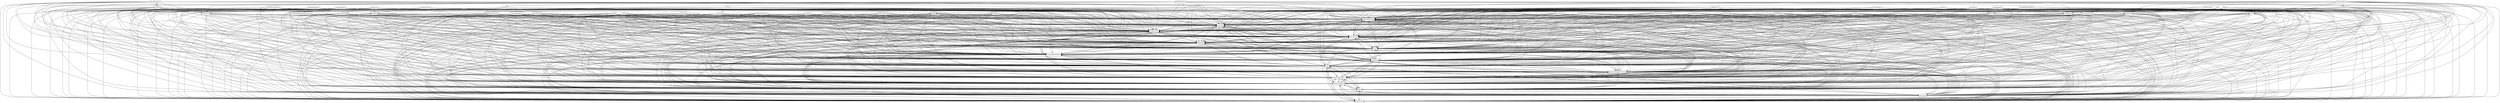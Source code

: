 digraph{
graph [rankdir=TB];
node [shape=box];
edge [arrowhead=normal];
0[label="Front",]
1[label="ClimateControl",]
2[label="Petrol",]
3[label="RainSensors",]
4[label="Halogen",]
5[label="Cushion",]
6[label="LeatherWrapped",]
7[label="Differential",]
8[label="HeadandTailLamps",]
9[label="GearKnob",]
10[label="SideMirrors",]
11[label="Music",]
12[label="FrontPassengerSide",]
13[label="RearSpoiler",]
14[label="OneFourPetrol",]
15[label="SixSpeedAutomatic",]
16[label="ArmRest",]
17[label="RearWheelDrive",]
18[label="Front_Zero",]
19[label="EngineImmobilizer",]
20[label="Body",]
21[label="Turbocharger",]
22[label="AllWheelDrive",]
23[label="CentralwithRemoteKeylessEntry",]
24[label="TwoZeroDiesel",]
25[label="NotchBack",]
26[label="Coupe",]
27[label="HatchBack",]
28[label="WindshieldWipers",]
29[label="WoodFinished",]
30[label="EngineConfiguration_s",]
31[label="Aspiration",]
32[label="FiveSpeedManual",]
33[label="ElectricSunroof",]
34[label="FrontDriverSide",]
35[label="Central",]
36[label="VehicleLockingandUnlocking",]
37[label="Leather",]
38[label="GlassHolder",]
39[label="Black",]
40[label="Seats",]
41[label="Dashboard",]
42[label="FrontandRearBumpers",]
43[label="Rear",]
44[label="Car",]
45[label="EngineFuel",]
46[label="Normal",]
47[label="CushionwithSeatCovers",]
48[label="Rear_One",]
49[label="OneSixPetrol",]
50[label="Transmission",]
51[label="Manual",]
52[label="TwoDINMPThreePlayer",]
53[label="TypeQ",]
54[label="FrontWheelDrive",]
55[label="TypeP",]
56[label="Rear_Zero",]
57[label="BodyColoured",]
58[label="Automatic",]
59[label="Supercharger",]
60[label="Electric",]
61[label="AutomatedFrontandRear",]
62[label="Xenon",]
63[label="TypeD",]
64[label="SixCDChanger",]
65[label="Configuration_",]
66[label="TypeB",]
67[label="OneEightDiesel",]
68[label="TypeC",]
69[label="TypeA",]
70[label="Diesel",]
71[label="Manual_Zero",]
0->8[label="",]
0->9[label="",]
0->10[label="",]
0->18[label="",]
0->20[label="",]
0->28[label="",]
0->30[label="",]
0->36[label="",]
0->38[label="",]
0->40[label="",]
0->41[label="",]
0->42[label="",]
0->44[label="",]
0->45[label="",]
0->50[label="",]
0->65[label="",]
1->8[label="",]
1->9[label="",]
1->10[label="",]
1->18[label="",]
1->20[label="",]
1->28[label="",]
1->30[label="",]
1->36[label="",]
1->40[label="",]
1->41[label="",]
1->42[label="",]
1->44[label="",]
1->45[label="",]
1->50[label="",]
1->65[label="",]
2->8[label="",]
2->9[label="",]
2->10[label="",]
2->18[label="",]
2->20[label="",]
2->28[label="",]
2->30[label="",]
2->36[label="",]
2->40[label="",]
2->41[label="",]
2->42[label="",]
2->44[label="",]
2->45[label="",]
2->50[label="",]
2->65[label="",]
3->8[label="",]
3->9[label="",]
3->10[label="",]
3->18[label="",]
3->20[label="",]
3->28[label="",]
3->30[label="",]
3->36[label="",]
3->40[label="",]
3->41[label="",]
3->42[label="",]
3->44[label="",]
3->45[label="",]
3->50[label="",]
3->61[label="",]
3->65[label="",]
4->8[label="",]
4->9[label="",]
4->10[label="",]
4->18[label="",]
4->20[label="",]
4->28[label="",]
4->30[label="",]
4->36[label="",]
4->40[label="",]
4->41[label="",]
4->42[label="",]
4->44[label="",]
4->45[label="",]
4->50[label="",]
4->65[label="",]
5->8[label="",]
5->9[label="",]
5->10[label="",]
5->18[label="",]
5->20[label="",]
5->28[label="",]
5->30[label="",]
5->36[label="",]
5->40[label="",]
5->41[label="",]
5->42[label="",]
5->44[label="",]
5->45[label="",]
5->50[label="",]
5->65[label="",]
6->8[label="",]
6->9[label="",]
6->10[label="",]
6->18[label="",]
6->20[label="",]
6->28[label="",]
6->30[label="",]
6->36[label="",]
6->40[label="",]
6->41[label="",]
6->42[label="",]
6->44[label="",]
6->45[label="",]
6->50[label="",]
6->65[label="",]
7->8[label="",]
7->9[label="",]
7->10[label="",]
7->18[label="",]
7->20[label="",]
7->28[label="",]
7->30[label="",]
7->36[label="",]
7->40[label="",]
7->41[label="",]
7->42[label="",]
7->44[label="",]
7->45[label="",]
7->50[label="",]
7->65[label="",]
8->9[label="",]
8->10[label="",]
8->18[label="",]
8->20[label="",]
8->28[label="",]
8->30[label="",]
8->36[label="",]
8->40[label="",]
8->41[label="",]
8->42[label="",]
8->44[label="",]
8->45[label="",]
8->50[label="",]
8->65[label="",]
9->8[label="",]
9->10[label="",]
9->18[label="",]
9->20[label="",]
9->28[label="",]
9->30[label="",]
9->36[label="",]
9->40[label="",]
9->41[label="",]
9->42[label="",]
9->44[label="",]
9->45[label="",]
9->50[label="",]
9->65[label="",]
10->8[label="",]
10->9[label="",]
10->18[label="",]
10->20[label="",]
10->28[label="",]
10->30[label="",]
10->36[label="",]
10->40[label="",]
10->41[label="",]
10->42[label="",]
10->44[label="",]
10->45[label="",]
10->50[label="",]
10->65[label="",]
11->8[label="",]
11->9[label="",]
11->10[label="",]
11->18[label="",]
11->20[label="",]
11->28[label="",]
11->30[label="",]
11->36[label="",]
11->40[label="",]
11->41[label="",]
11->42[label="",]
11->44[label="",]
11->45[label="",]
11->50[label="",]
11->65[label="",]
12->8[label="",]
12->9[label="",]
12->10[label="",]
12->16[label="",]
12->18[label="",]
12->20[label="",]
12->28[label="",]
12->30[label="",]
12->36[label="",]
12->40[label="",]
12->41[label="",]
12->42[label="",]
12->44[label="",]
12->45[label="",]
12->50[label="",]
12->65[label="",]
13->8[label="",]
13->9[label="",]
13->10[label="",]
13->18[label="",]
13->20[label="",]
13->28[label="",]
13->30[label="",]
13->36[label="",]
13->40[label="",]
13->41[label="",]
13->42[label="",]
13->44[label="",]
13->45[label="",]
13->50[label="",]
13->65[label="",]
14->2[label="",]
14->8[label="",]
14->9[label="",]
14->10[label="",]
14->18[label="",]
14->20[label="",]
14->28[label="",]
14->30[label="",]
14->36[label="",]
14->40[label="",]
14->41[label="",]
14->42[label="",]
14->44[label="",]
14->45[label="",]
14->50[label="",]
14->65[label="",]
15->8[label="",]
15->9[label="",]
15->10[label="",]
15->18[label="",]
15->20[label="",]
15->28[label="",]
15->30[label="",]
15->36[label="",]
15->40[label="",]
15->41[label="",]
15->42[label="",]
15->44[label="",]
15->45[label="",]
15->50[label="",]
15->65[label="",]
16->8[label="",]
16->9[label="",]
16->10[label="",]
16->18[label="",]
16->20[label="",]
16->28[label="",]
16->30[label="",]
16->36[label="",]
16->40[label="",]
16->41[label="",]
16->42[label="",]
16->44[label="",]
16->45[label="",]
16->50[label="",]
16->65[label="",]
17->7[label="",]
17->8[label="",]
17->9[label="",]
17->10[label="",]
17->18[label="",]
17->20[label="",]
17->28[label="",]
17->30[label="",]
17->36[label="",]
17->40[label="",]
17->41[label="",]
17->42[label="",]
17->44[label="",]
17->45[label="",]
17->50[label="",]
17->55[label="",]
17->65[label="",]
18->8[label="",]
18->9[label="",]
18->10[label="",]
18->20[label="",]
18->28[label="",]
18->30[label="",]
18->36[label="",]
18->40[label="",]
18->41[label="",]
18->42[label="",]
18->44[label="",]
18->45[label="",]
18->50[label="",]
18->65[label="",]
19->8[label="",]
19->9[label="",]
19->10[label="",]
19->18[label="",]
19->20[label="",]
19->23[label="",]
19->28[label="",]
19->30[label="",]
19->36[label="",]
19->40[label="",]
19->41[label="",]
19->42[label="",]
19->44[label="",]
19->45[label="",]
19->50[label="",]
19->65[label="",]
20->8[label="",]
20->9[label="",]
20->10[label="",]
20->18[label="",]
20->28[label="",]
20->30[label="",]
20->36[label="",]
20->40[label="",]
20->41[label="",]
20->42[label="",]
20->44[label="",]
20->45[label="",]
20->50[label="",]
20->65[label="",]
21->8[label="",]
21->9[label="",]
21->10[label="",]
21->18[label="",]
21->20[label="",]
21->28[label="",]
21->30[label="",]
21->31[label="",]
21->36[label="",]
21->40[label="",]
21->41[label="",]
21->42[label="",]
21->44[label="",]
21->45[label="",]
21->50[label="",]
21->65[label="",]
21->70[label="",]
22->7[label="",]
22->8[label="",]
22->9[label="",]
22->10[label="",]
22->18[label="",]
22->20[label="",]
22->28[label="",]
22->30[label="",]
22->36[label="",]
22->40[label="",]
22->41[label="",]
22->42[label="",]
22->44[label="",]
22->45[label="",]
22->50[label="",]
22->53[label="",]
22->65[label="",]
23->8[label="",]
23->9[label="",]
23->10[label="",]
23->18[label="",]
23->20[label="",]
23->28[label="",]
23->30[label="",]
23->36[label="",]
23->40[label="",]
23->41[label="",]
23->42[label="",]
23->44[label="",]
23->45[label="",]
23->50[label="",]
23->65[label="",]
24->8[label="",]
24->9[label="",]
24->10[label="",]
24->18[label="",]
24->20[label="",]
24->28[label="",]
24->30[label="",]
24->36[label="",]
24->40[label="",]
24->41[label="",]
24->42[label="",]
24->44[label="",]
24->45[label="",]
24->50[label="",]
24->65[label="",]
24->70[label="",]
25->8[label="",]
25->9[label="",]
25->10[label="",]
25->18[label="",]
25->20[label="",]
25->28[label="",]
25->30[label="",]
25->36[label="",]
25->40[label="",]
25->41[label="",]
25->42[label="",]
25->44[label="",]
25->45[label="",]
25->50[label="",]
25->65[label="",]
26->8[label="",]
26->9[label="",]
26->10[label="",]
26->18[label="",]
26->20[label="",]
26->28[label="",]
26->30[label="",]
26->36[label="",]
26->40[label="",]
26->41[label="",]
26->42[label="",]
26->44[label="",]
26->45[label="",]
26->50[label="",]
26->65[label="",]
27->8[label="",]
27->9[label="",]
27->10[label="",]
27->18[label="",]
27->20[label="",]
27->28[label="",]
27->30[label="",]
27->36[label="",]
27->40[label="",]
27->41[label="",]
27->42[label="",]
27->44[label="",]
27->45[label="",]
27->50[label="",]
27->65[label="",]
28->8[label="",]
28->9[label="",]
28->10[label="",]
28->18[label="",]
28->20[label="",]
28->30[label="",]
28->36[label="",]
28->40[label="",]
28->41[label="",]
28->42[label="",]
28->44[label="",]
28->45[label="",]
28->50[label="",]
28->65[label="",]
29->8[label="",]
29->9[label="",]
29->10[label="",]
29->18[label="",]
29->20[label="",]
29->28[label="",]
29->30[label="",]
29->36[label="",]
29->40[label="",]
29->41[label="",]
29->42[label="",]
29->44[label="",]
29->45[label="",]
29->50[label="",]
29->65[label="",]
30->8[label="",]
30->9[label="",]
30->10[label="",]
30->18[label="",]
30->20[label="",]
30->28[label="",]
30->36[label="",]
30->40[label="",]
30->41[label="",]
30->42[label="",]
30->44[label="",]
30->45[label="",]
30->50[label="",]
30->65[label="",]
31->8[label="",]
31->9[label="",]
31->10[label="",]
31->18[label="",]
31->20[label="",]
31->28[label="",]
31->30[label="",]
31->36[label="",]
31->40[label="",]
31->41[label="",]
31->42[label="",]
31->44[label="",]
31->45[label="",]
31->50[label="",]
31->65[label="",]
32->8[label="",]
32->9[label="",]
32->10[label="",]
32->18[label="",]
32->20[label="",]
32->28[label="",]
32->30[label="",]
32->36[label="",]
32->40[label="",]
32->41[label="",]
32->42[label="",]
32->44[label="",]
32->45[label="",]
32->50[label="",]
32->65[label="",]
33->8[label="",]
33->9[label="",]
33->10[label="",]
33->18[label="",]
33->20[label="",]
33->28[label="",]
33->30[label="",]
33->36[label="",]
33->40[label="",]
33->41[label="",]
33->42[label="",]
33->44[label="",]
33->45[label="",]
33->50[label="",]
33->65[label="",]
34->8[label="",]
34->9[label="",]
34->10[label="",]
34->16[label="",]
34->18[label="",]
34->20[label="",]
34->28[label="",]
34->30[label="",]
34->36[label="",]
34->40[label="",]
34->41[label="",]
34->42[label="",]
34->44[label="",]
34->45[label="",]
34->50[label="",]
34->65[label="",]
35->8[label="",]
35->9[label="",]
35->10[label="",]
35->18[label="",]
35->20[label="",]
35->28[label="",]
35->30[label="",]
35->36[label="",]
35->40[label="",]
35->41[label="",]
35->42[label="",]
35->44[label="",]
35->45[label="",]
35->50[label="",]
35->65[label="",]
36->8[label="",]
36->9[label="",]
36->10[label="",]
36->18[label="",]
36->20[label="",]
36->28[label="",]
36->30[label="",]
36->40[label="",]
36->41[label="",]
36->42[label="",]
36->44[label="",]
36->45[label="",]
36->50[label="",]
36->65[label="",]
37->8[label="",]
37->9[label="",]
37->10[label="",]
37->18[label="",]
37->20[label="",]
37->28[label="",]
37->30[label="",]
37->36[label="",]
37->40[label="",]
37->41[label="",]
37->42[label="",]
37->44[label="",]
37->45[label="",]
37->50[label="",]
37->65[label="",]
38->8[label="",]
38->9[label="",]
38->10[label="",]
38->18[label="",]
38->20[label="",]
38->28[label="",]
38->30[label="",]
38->36[label="",]
38->40[label="",]
38->41[label="",]
38->42[label="",]
38->44[label="",]
38->45[label="",]
38->50[label="",]
38->65[label="",]
39->8[label="",]
39->9[label="",]
39->10[label="",]
39->18[label="",]
39->20[label="",]
39->28[label="",]
39->30[label="",]
39->36[label="",]
39->40[label="",]
39->41[label="",]
39->42[label="",]
39->44[label="",]
39->45[label="",]
39->50[label="",]
39->65[label="",]
40->8[label="",]
40->9[label="",]
40->10[label="",]
40->18[label="",]
40->20[label="",]
40->28[label="",]
40->30[label="",]
40->36[label="",]
40->41[label="",]
40->42[label="",]
40->44[label="",]
40->45[label="",]
40->50[label="",]
40->65[label="",]
41->8[label="",]
41->9[label="",]
41->10[label="",]
41->18[label="",]
41->20[label="",]
41->28[label="",]
41->30[label="",]
41->36[label="",]
41->40[label="",]
41->42[label="",]
41->44[label="",]
41->45[label="",]
41->50[label="",]
41->65[label="",]
42->8[label="",]
42->9[label="",]
42->10[label="",]
42->18[label="",]
42->20[label="",]
42->28[label="",]
42->30[label="",]
42->36[label="",]
42->40[label="",]
42->41[label="",]
42->44[label="",]
42->45[label="",]
42->50[label="",]
42->65[label="",]
43->8[label="",]
43->9[label="",]
43->10[label="",]
43->18[label="",]
43->20[label="",]
43->28[label="",]
43->30[label="",]
43->36[label="",]
43->38[label="",]
43->40[label="",]
43->41[label="",]
43->42[label="",]
43->44[label="",]
43->45[label="",]
43->50[label="",]
43->65[label="",]
44->8[label="",]
44->9[label="",]
44->10[label="",]
44->18[label="",]
44->20[label="",]
44->28[label="",]
44->30[label="",]
44->36[label="",]
44->40[label="",]
44->41[label="",]
44->42[label="",]
44->45[label="",]
44->50[label="",]
44->65[label="",]
45->8[label="",]
45->9[label="",]
45->10[label="",]
45->18[label="",]
45->20[label="",]
45->28[label="",]
45->30[label="",]
45->36[label="",]
45->40[label="",]
45->41[label="",]
45->42[label="",]
45->44[label="",]
45->50[label="",]
45->65[label="",]
46->8[label="",]
46->9[label="",]
46->10[label="",]
46->18[label="",]
46->20[label="",]
46->28[label="",]
46->30[label="",]
46->36[label="",]
46->40[label="",]
46->41[label="",]
46->42[label="",]
46->44[label="",]
46->45[label="",]
46->50[label="",]
46->65[label="",]
47->8[label="",]
47->9[label="",]
47->10[label="",]
47->18[label="",]
47->20[label="",]
47->28[label="",]
47->30[label="",]
47->36[label="",]
47->40[label="",]
47->41[label="",]
47->42[label="",]
47->44[label="",]
47->45[label="",]
47->50[label="",]
47->65[label="",]
48->8[label="",]
48->9[label="",]
48->10[label="",]
48->18[label="",]
48->20[label="",]
48->28[label="",]
48->30[label="",]
48->36[label="",]
48->40[label="",]
48->41[label="",]
48->42[label="",]
48->44[label="",]
48->45[label="",]
48->50[label="",]
48->65[label="",]
49->2[label="",]
49->8[label="",]
49->9[label="",]
49->10[label="",]
49->18[label="",]
49->20[label="",]
49->28[label="",]
49->30[label="",]
49->36[label="",]
49->40[label="",]
49->41[label="",]
49->42[label="",]
49->44[label="",]
49->45[label="",]
49->50[label="",]
49->65[label="",]
50->8[label="",]
50->9[label="",]
50->10[label="",]
50->18[label="",]
50->20[label="",]
50->28[label="",]
50->30[label="",]
50->36[label="",]
50->40[label="",]
50->41[label="",]
50->42[label="",]
50->44[label="",]
50->45[label="",]
50->65[label="",]
51->1[label="",]
51->8[label="",]
51->9[label="",]
51->10[label="",]
51->18[label="",]
51->20[label="",]
51->28[label="",]
51->30[label="",]
51->36[label="",]
51->40[label="",]
51->41[label="",]
51->42[label="",]
51->44[label="",]
51->45[label="",]
51->50[label="",]
51->65[label="",]
52->8[label="",]
52->9[label="",]
52->10[label="",]
52->11[label="",]
52->18[label="",]
52->20[label="",]
52->28[label="",]
52->30[label="",]
52->36[label="",]
52->40[label="",]
52->41[label="",]
52->42[label="",]
52->44[label="",]
52->45[label="",]
52->50[label="",]
52->65[label="",]
53->7[label="",]
53->8[label="",]
53->9[label="",]
53->10[label="",]
53->18[label="",]
53->20[label="",]
53->22[label="",]
53->28[label="",]
53->30[label="",]
53->36[label="",]
53->40[label="",]
53->41[label="",]
53->42[label="",]
53->44[label="",]
53->45[label="",]
53->50[label="",]
53->65[label="",]
54->8[label="",]
54->9[label="",]
54->10[label="",]
54->18[label="",]
54->20[label="",]
54->28[label="",]
54->30[label="",]
54->36[label="",]
54->40[label="",]
54->41[label="",]
54->42[label="",]
54->44[label="",]
54->45[label="",]
54->50[label="",]
54->65[label="",]
55->7[label="",]
55->8[label="",]
55->9[label="",]
55->10[label="",]
55->17[label="",]
55->18[label="",]
55->20[label="",]
55->28[label="",]
55->30[label="",]
55->36[label="",]
55->40[label="",]
55->41[label="",]
55->42[label="",]
55->44[label="",]
55->45[label="",]
55->50[label="",]
55->65[label="",]
56->8[label="",]
56->9[label="",]
56->10[label="",]
56->16[label="",]
56->18[label="",]
56->20[label="",]
56->25[label="",]
56->28[label="",]
56->30[label="",]
56->36[label="",]
56->40[label="",]
56->41[label="",]
56->42[label="",]
56->44[label="",]
56->45[label="",]
56->50[label="",]
56->65[label="",]
57->8[label="",]
57->9[label="",]
57->10[label="",]
57->18[label="",]
57->20[label="",]
57->28[label="",]
57->30[label="",]
57->36[label="",]
57->40[label="",]
57->41[label="",]
57->42[label="",]
57->44[label="",]
57->45[label="",]
57->50[label="",]
57->65[label="",]
58->1[label="",]
58->8[label="",]
58->9[label="",]
58->10[label="",]
58->18[label="",]
58->20[label="",]
58->28[label="",]
58->30[label="",]
58->36[label="",]
58->40[label="",]
58->41[label="",]
58->42[label="",]
58->44[label="",]
58->45[label="",]
58->50[label="",]
58->65[label="",]
59->2[label="",]
59->8[label="",]
59->9[label="",]
59->10[label="",]
59->18[label="",]
59->20[label="",]
59->28[label="",]
59->30[label="",]
59->31[label="",]
59->36[label="",]
59->40[label="",]
59->41[label="",]
59->42[label="",]
59->44[label="",]
59->45[label="",]
59->49[label="",]
59->50[label="",]
59->65[label="",]
60->8[label="",]
60->9[label="",]
60->10[label="",]
60->18[label="",]
60->20[label="",]
60->28[label="",]
60->30[label="",]
60->36[label="",]
60->40[label="",]
60->41[label="",]
60->42[label="",]
60->44[label="",]
60->45[label="",]
60->50[label="",]
60->65[label="",]
61->8[label="",]
61->9[label="",]
61->10[label="",]
61->18[label="",]
61->20[label="",]
61->28[label="",]
61->30[label="",]
61->36[label="",]
61->40[label="",]
61->41[label="",]
61->42[label="",]
61->44[label="",]
61->45[label="",]
61->50[label="",]
61->65[label="",]
62->8[label="",]
62->9[label="",]
62->10[label="",]
62->18[label="",]
62->20[label="",]
62->28[label="",]
62->30[label="",]
62->36[label="",]
62->40[label="",]
62->41[label="",]
62->42[label="",]
62->44[label="",]
62->45[label="",]
62->50[label="",]
62->65[label="",]
63->8[label="",]
63->9[label="",]
63->10[label="",]
63->18[label="",]
63->20[label="",]
63->26[label="",]
63->28[label="",]
63->30[label="",]
63->36[label="",]
63->40[label="",]
63->41[label="",]
63->42[label="",]
63->44[label="",]
63->45[label="",]
63->50[label="",]
63->65[label="",]
64->8[label="",]
64->9[label="",]
64->10[label="",]
64->11[label="",]
64->18[label="",]
64->20[label="",]
64->28[label="",]
64->30[label="",]
64->36[label="",]
64->40[label="",]
64->41[label="",]
64->42[label="",]
64->44[label="",]
64->45[label="",]
64->50[label="",]
64->65[label="",]
65->8[label="",]
65->9[label="",]
65->10[label="",]
65->18[label="",]
65->20[label="",]
65->28[label="",]
65->30[label="",]
65->36[label="",]
65->40[label="",]
65->41[label="",]
65->42[label="",]
65->44[label="",]
65->45[label="",]
65->50[label="",]
66->8[label="",]
66->9[label="",]
66->10[label="",]
66->18[label="",]
66->20[label="",]
66->28[label="",]
66->30[label="",]
66->36[label="",]
66->40[label="",]
66->41[label="",]
66->42[label="",]
66->44[label="",]
66->45[label="",]
66->50[label="",]
66->65[label="",]
67->8[label="",]
67->9[label="",]
67->10[label="",]
67->18[label="",]
67->20[label="",]
67->28[label="",]
67->30[label="",]
67->36[label="",]
67->40[label="",]
67->41[label="",]
67->42[label="",]
67->44[label="",]
67->45[label="",]
67->50[label="",]
67->65[label="",]
67->70[label="",]
68->8[label="",]
68->9[label="",]
68->10[label="",]
68->18[label="",]
68->20[label="",]
68->28[label="",]
68->30[label="",]
68->36[label="",]
68->40[label="",]
68->41[label="",]
68->42[label="",]
68->44[label="",]
68->45[label="",]
68->50[label="",]
68->65[label="",]
69->8[label="",]
69->9[label="",]
69->10[label="",]
69->18[label="",]
69->20[label="",]
69->28[label="",]
69->30[label="",]
69->36[label="",]
69->40[label="",]
69->41[label="",]
69->42[label="",]
69->44[label="",]
69->45[label="",]
69->50[label="",]
69->65[label="",]
70->8[label="",]
70->9[label="",]
70->10[label="",]
70->18[label="",]
70->20[label="",]
70->28[label="",]
70->30[label="",]
70->36[label="",]
70->40[label="",]
70->41[label="",]
70->42[label="",]
70->44[label="",]
70->45[label="",]
70->50[label="",]
70->65[label="",]
71->8[label="",]
71->9[label="",]
71->10[label="",]
71->18[label="",]
71->20[label="",]
71->28[label="",]
71->30[label="",]
71->36[label="",]
71->40[label="",]
71->41[label="",]
71->42[label="",]
71->44[label="",]
71->45[label="",]
71->50[label="",]
71->65[label="",]
}
